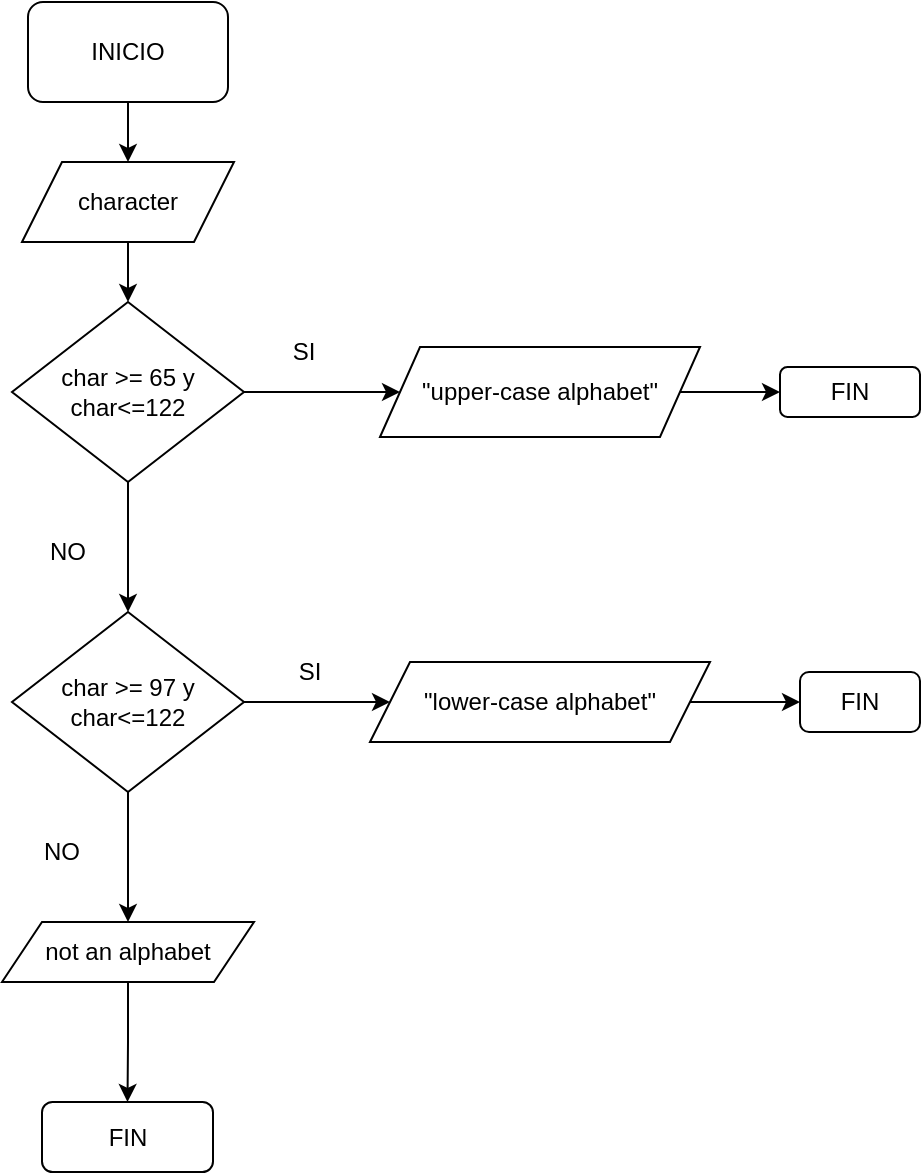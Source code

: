 <mxfile version="24.4.0" type="github">
  <diagram id="F7FPPXRM3CXVGJpaSQDx" name="EXERCISE-5">
    <mxGraphModel dx="1120" dy="434" grid="1" gridSize="10" guides="1" tooltips="1" connect="1" arrows="1" fold="1" page="1" pageScale="1" pageWidth="827" pageHeight="1169" math="0" shadow="0">
      <root>
        <mxCell id="0" />
        <mxCell id="1" parent="0" />
        <mxCell id="dAYIDxJeB2outA4cZ8_5-5" value="" style="edgeStyle=orthogonalEdgeStyle;rounded=0;orthogonalLoop=1;jettySize=auto;html=1;" parent="1" source="dAYIDxJeB2outA4cZ8_5-1" target="dAYIDxJeB2outA4cZ8_5-4" edge="1">
          <mxGeometry relative="1" as="geometry" />
        </mxCell>
        <mxCell id="dAYIDxJeB2outA4cZ8_5-1" value="INICIO" style="rounded=1;whiteSpace=wrap;html=1;" parent="1" vertex="1">
          <mxGeometry x="364" y="50" width="100" height="50" as="geometry" />
        </mxCell>
        <mxCell id="CGPRdtdw-pQylkerUUIa-2" value="" style="edgeStyle=orthogonalEdgeStyle;rounded=0;orthogonalLoop=1;jettySize=auto;html=1;" parent="1" source="dAYIDxJeB2outA4cZ8_5-4" target="CGPRdtdw-pQylkerUUIa-1" edge="1">
          <mxGeometry relative="1" as="geometry" />
        </mxCell>
        <mxCell id="dAYIDxJeB2outA4cZ8_5-4" value="character" style="shape=parallelogram;perimeter=parallelogramPerimeter;whiteSpace=wrap;html=1;fixedSize=1;" parent="1" vertex="1">
          <mxGeometry x="361" y="130" width="106" height="40" as="geometry" />
        </mxCell>
        <mxCell id="jU6bj02I5XMHIUQaVEk1-4" value="" style="edgeStyle=orthogonalEdgeStyle;rounded=0;orthogonalLoop=1;jettySize=auto;html=1;" parent="1" source="CGPRdtdw-pQylkerUUIa-1" target="jU6bj02I5XMHIUQaVEk1-3" edge="1">
          <mxGeometry relative="1" as="geometry" />
        </mxCell>
        <mxCell id="arQWR0GI_ZE0FVHVaRKN-17" value="" style="edgeStyle=orthogonalEdgeStyle;rounded=0;orthogonalLoop=1;jettySize=auto;html=1;" parent="1" source="CGPRdtdw-pQylkerUUIa-1" target="arQWR0GI_ZE0FVHVaRKN-16" edge="1">
          <mxGeometry relative="1" as="geometry" />
        </mxCell>
        <mxCell id="CGPRdtdw-pQylkerUUIa-1" value="char &amp;gt;= 65 y char&amp;lt;=122" style="rhombus;whiteSpace=wrap;html=1;" parent="1" vertex="1">
          <mxGeometry x="356" y="200" width="116" height="90" as="geometry" />
        </mxCell>
        <mxCell id="arQWR0GI_ZE0FVHVaRKN-6" value="" style="edgeStyle=orthogonalEdgeStyle;rounded=0;orthogonalLoop=1;jettySize=auto;html=1;" parent="1" source="jU6bj02I5XMHIUQaVEk1-3" target="arQWR0GI_ZE0FVHVaRKN-5" edge="1">
          <mxGeometry relative="1" as="geometry" />
        </mxCell>
        <mxCell id="arQWR0GI_ZE0FVHVaRKN-12" value="" style="edgeStyle=orthogonalEdgeStyle;rounded=0;orthogonalLoop=1;jettySize=auto;html=1;" parent="1" source="jU6bj02I5XMHIUQaVEk1-3" target="arQWR0GI_ZE0FVHVaRKN-11" edge="1">
          <mxGeometry relative="1" as="geometry" />
        </mxCell>
        <mxCell id="jU6bj02I5XMHIUQaVEk1-3" value="char &amp;gt;= 97 y char&amp;lt;=122" style="rhombus;whiteSpace=wrap;html=1;" parent="1" vertex="1">
          <mxGeometry x="356" y="355" width="116" height="90" as="geometry" />
        </mxCell>
        <mxCell id="HXt4q_YyVjC4yvHGMTx0-6" value="FIN" style="rounded=1;whiteSpace=wrap;html=1;" parent="1" vertex="1">
          <mxGeometry x="740" y="232.5" width="70" height="25" as="geometry" />
        </mxCell>
        <mxCell id="HXt4q_YyVjC4yvHGMTx0-8" value="FIN" style="rounded=1;whiteSpace=wrap;html=1;" parent="1" vertex="1">
          <mxGeometry x="750" y="385" width="60" height="30" as="geometry" />
        </mxCell>
        <mxCell id="HXt4q_YyVjC4yvHGMTx0-10" value="FIN" style="rounded=1;whiteSpace=wrap;html=1;" parent="1" vertex="1">
          <mxGeometry x="371" y="600" width="85.5" height="35" as="geometry" />
        </mxCell>
        <mxCell id="arQWR0GI_ZE0FVHVaRKN-1" value="SI" style="text;strokeColor=none;align=center;fillColor=none;html=1;verticalAlign=middle;whiteSpace=wrap;rounded=0;" parent="1" vertex="1">
          <mxGeometry x="475" y="370" width="60" height="30" as="geometry" />
        </mxCell>
        <mxCell id="arQWR0GI_ZE0FVHVaRKN-2" value="SI" style="text;strokeColor=none;align=center;fillColor=none;html=1;verticalAlign=middle;whiteSpace=wrap;rounded=0;" parent="1" vertex="1">
          <mxGeometry x="472" y="210" width="60" height="30" as="geometry" />
        </mxCell>
        <mxCell id="arQWR0GI_ZE0FVHVaRKN-3" value="NO" style="text;strokeColor=none;align=center;fillColor=none;html=1;verticalAlign=middle;whiteSpace=wrap;rounded=0;" parent="1" vertex="1">
          <mxGeometry x="354" y="310" width="60" height="30" as="geometry" />
        </mxCell>
        <mxCell id="arQWR0GI_ZE0FVHVaRKN-4" value="NO" style="text;strokeColor=none;align=center;fillColor=none;html=1;verticalAlign=middle;whiteSpace=wrap;rounded=0;" parent="1" vertex="1">
          <mxGeometry x="351" y="460" width="60" height="30" as="geometry" />
        </mxCell>
        <mxCell id="arQWR0GI_ZE0FVHVaRKN-7" value="" style="edgeStyle=orthogonalEdgeStyle;rounded=0;orthogonalLoop=1;jettySize=auto;html=1;" parent="1" source="arQWR0GI_ZE0FVHVaRKN-5" target="HXt4q_YyVjC4yvHGMTx0-10" edge="1">
          <mxGeometry relative="1" as="geometry" />
        </mxCell>
        <mxCell id="arQWR0GI_ZE0FVHVaRKN-5" value="not an alphabet" style="shape=parallelogram;perimeter=parallelogramPerimeter;whiteSpace=wrap;html=1;fixedSize=1;" parent="1" vertex="1">
          <mxGeometry x="351" y="510" width="126" height="30" as="geometry" />
        </mxCell>
        <mxCell id="arQWR0GI_ZE0FVHVaRKN-13" value="" style="edgeStyle=orthogonalEdgeStyle;rounded=0;orthogonalLoop=1;jettySize=auto;html=1;" parent="1" source="arQWR0GI_ZE0FVHVaRKN-11" target="HXt4q_YyVjC4yvHGMTx0-8" edge="1">
          <mxGeometry relative="1" as="geometry" />
        </mxCell>
        <mxCell id="arQWR0GI_ZE0FVHVaRKN-11" value="&quot;lower-case alphabet&quot;" style="shape=parallelogram;perimeter=parallelogramPerimeter;whiteSpace=wrap;html=1;fixedSize=1;" parent="1" vertex="1">
          <mxGeometry x="535" y="380" width="170" height="40" as="geometry" />
        </mxCell>
        <mxCell id="arQWR0GI_ZE0FVHVaRKN-18" value="" style="edgeStyle=orthogonalEdgeStyle;rounded=0;orthogonalLoop=1;jettySize=auto;html=1;" parent="1" source="arQWR0GI_ZE0FVHVaRKN-16" target="HXt4q_YyVjC4yvHGMTx0-6" edge="1">
          <mxGeometry relative="1" as="geometry" />
        </mxCell>
        <mxCell id="arQWR0GI_ZE0FVHVaRKN-16" value="&quot;upper-case alphabet&quot;" style="shape=parallelogram;perimeter=parallelogramPerimeter;whiteSpace=wrap;html=1;fixedSize=1;" parent="1" vertex="1">
          <mxGeometry x="540" y="222.5" width="160" height="45" as="geometry" />
        </mxCell>
      </root>
    </mxGraphModel>
  </diagram>
</mxfile>

